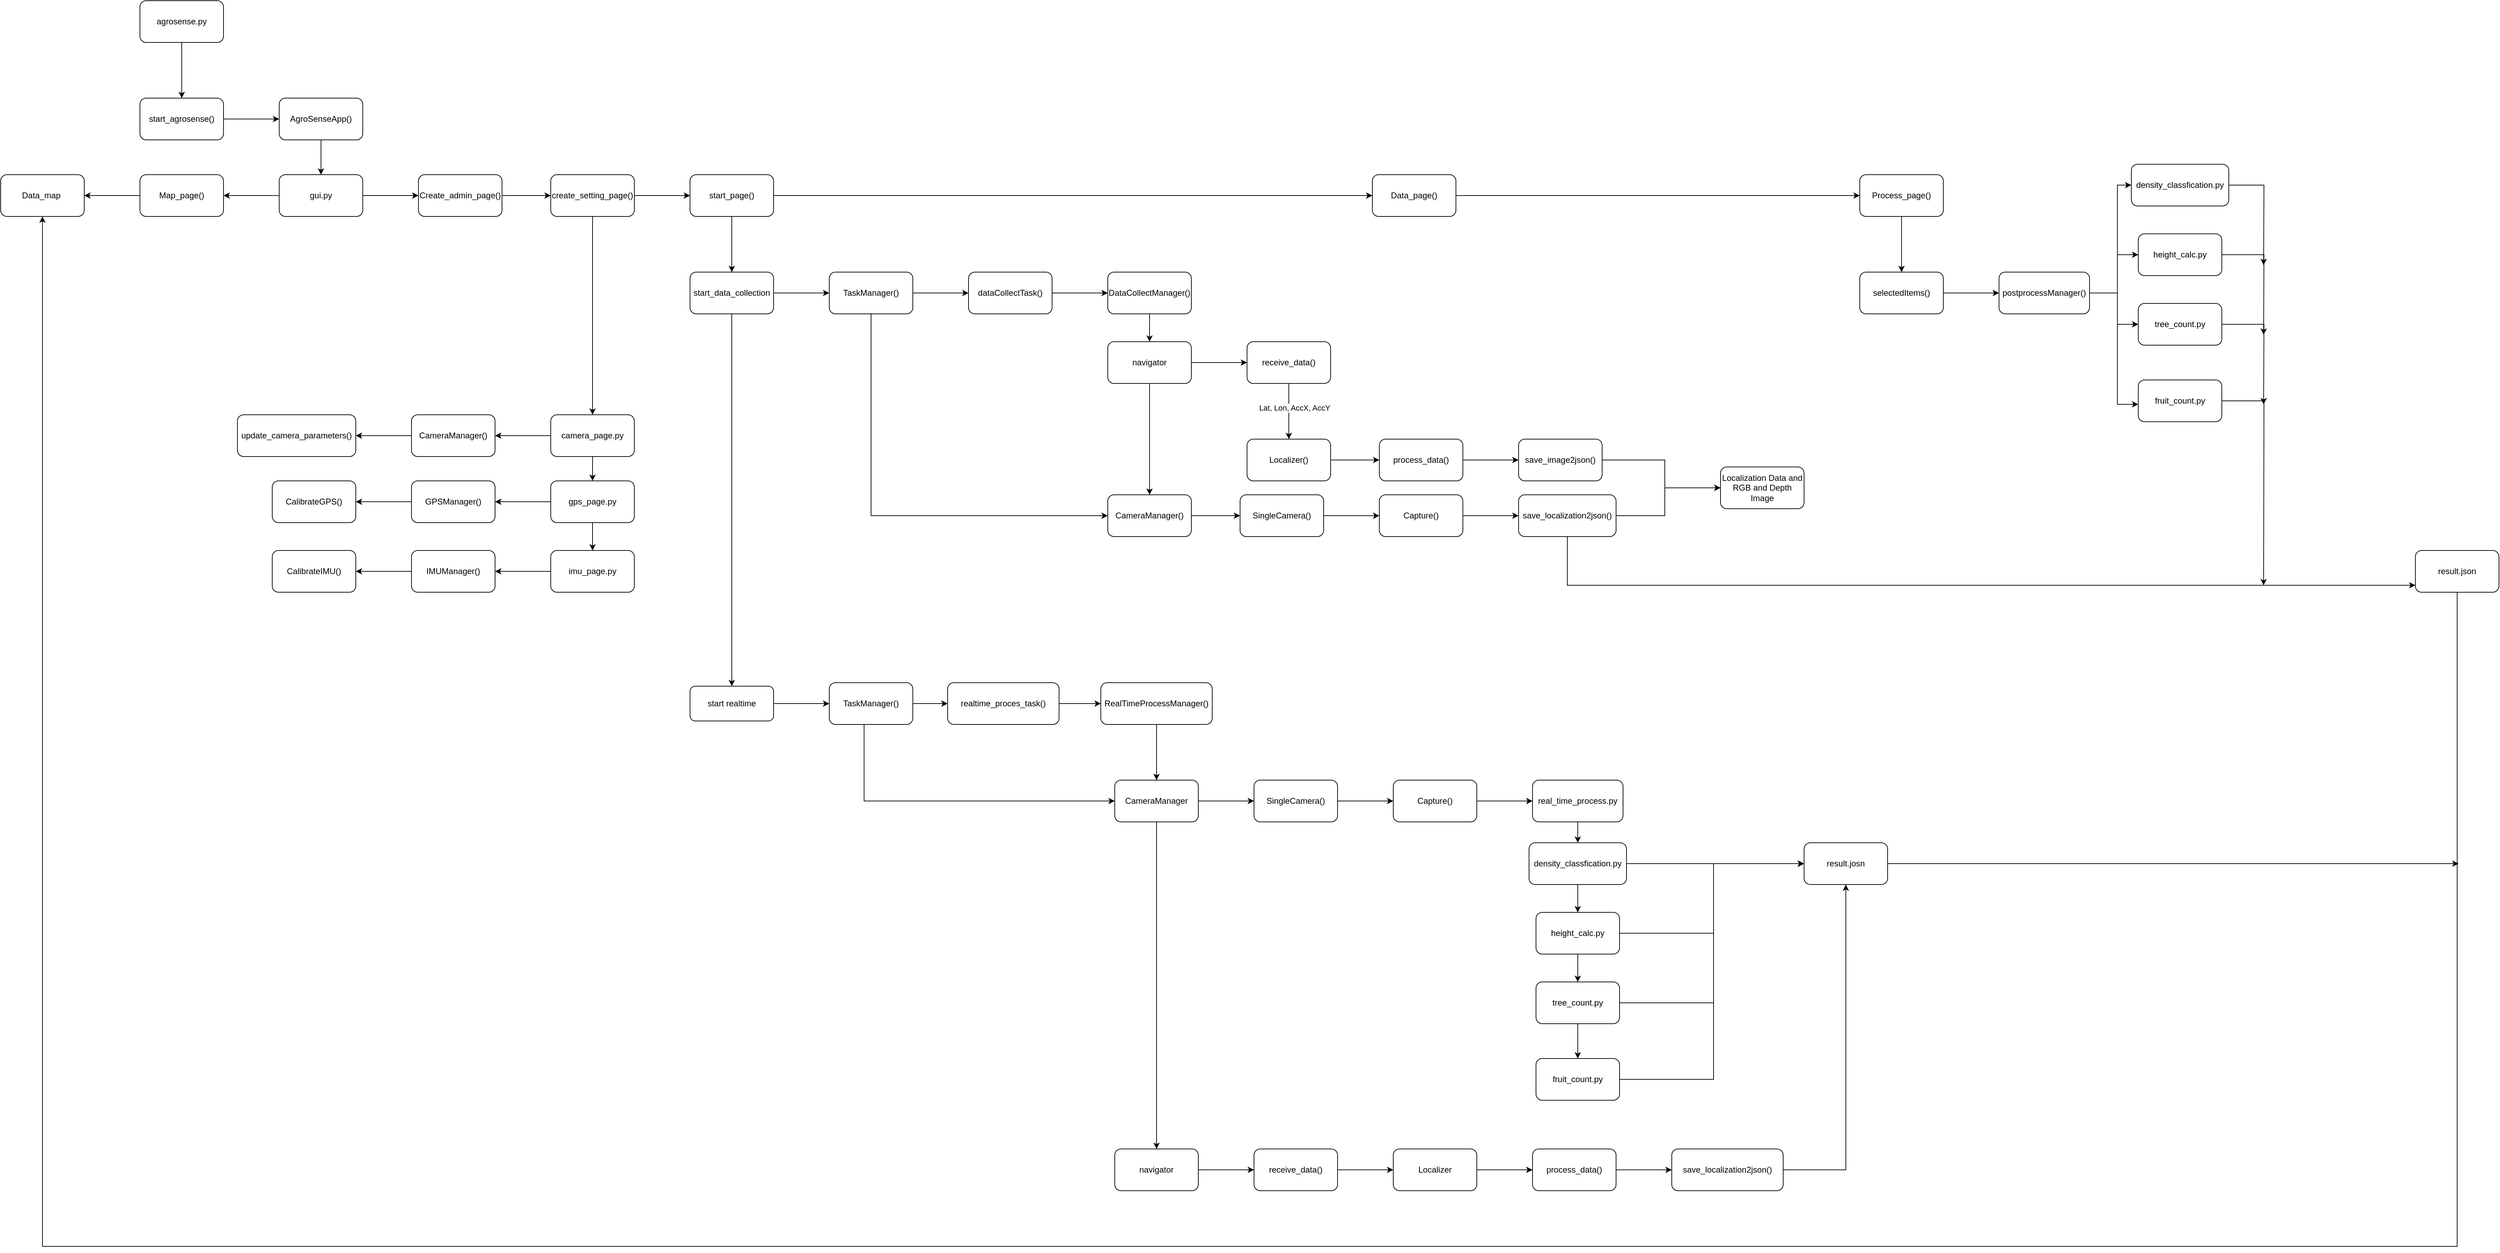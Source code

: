 <mxfile version="26.0.9">
  <diagram name="第 1 页" id="V2Rkwc7TT3Ap5NSmqUto">
    <mxGraphModel dx="3695" dy="1688" grid="1" gridSize="10" guides="1" tooltips="1" connect="1" arrows="1" fold="1" page="1" pageScale="1" pageWidth="827" pageHeight="1169" math="0" shadow="0">
      <root>
        <mxCell id="0" />
        <mxCell id="1" parent="0" />
        <mxCell id="CYccpNRydpla778PoXXB-2" value="" style="edgeStyle=orthogonalEdgeStyle;rounded=0;orthogonalLoop=1;jettySize=auto;html=1;" edge="1" parent="1" source="OBr6ZS3XwOTtYnqcAeLI-1" target="CYccpNRydpla778PoXXB-1">
          <mxGeometry relative="1" as="geometry" />
        </mxCell>
        <mxCell id="OBr6ZS3XwOTtYnqcAeLI-1" value="agrosense.py" style="rounded=1;whiteSpace=wrap;html=1;" parent="1" vertex="1">
          <mxGeometry x="40" y="100" width="120" height="60" as="geometry" />
        </mxCell>
        <mxCell id="CYccpNRydpla778PoXXB-4" value="" style="edgeStyle=orthogonalEdgeStyle;rounded=0;orthogonalLoop=1;jettySize=auto;html=1;" edge="1" parent="1" source="CYccpNRydpla778PoXXB-1" target="CYccpNRydpla778PoXXB-3">
          <mxGeometry relative="1" as="geometry" />
        </mxCell>
        <mxCell id="CYccpNRydpla778PoXXB-1" value="start_agrosense()" style="rounded=1;whiteSpace=wrap;html=1;" vertex="1" parent="1">
          <mxGeometry x="40" y="240" width="120" height="60" as="geometry" />
        </mxCell>
        <mxCell id="CYccpNRydpla778PoXXB-6" value="" style="edgeStyle=orthogonalEdgeStyle;rounded=0;orthogonalLoop=1;jettySize=auto;html=1;" edge="1" parent="1" source="CYccpNRydpla778PoXXB-3" target="CYccpNRydpla778PoXXB-5">
          <mxGeometry relative="1" as="geometry" />
        </mxCell>
        <mxCell id="CYccpNRydpla778PoXXB-3" value="AgroSenseApp()" style="rounded=1;whiteSpace=wrap;html=1;" vertex="1" parent="1">
          <mxGeometry x="240" y="240" width="120" height="60" as="geometry" />
        </mxCell>
        <mxCell id="CYccpNRydpla778PoXXB-8" value="" style="edgeStyle=orthogonalEdgeStyle;rounded=0;orthogonalLoop=1;jettySize=auto;html=1;" edge="1" parent="1" source="CYccpNRydpla778PoXXB-5" target="CYccpNRydpla778PoXXB-7">
          <mxGeometry relative="1" as="geometry" />
        </mxCell>
        <mxCell id="CYccpNRydpla778PoXXB-154" value="" style="edgeStyle=orthogonalEdgeStyle;rounded=0;orthogonalLoop=1;jettySize=auto;html=1;" edge="1" parent="1" source="CYccpNRydpla778PoXXB-5" target="CYccpNRydpla778PoXXB-153">
          <mxGeometry relative="1" as="geometry" />
        </mxCell>
        <mxCell id="CYccpNRydpla778PoXXB-5" value="gui.py" style="whiteSpace=wrap;html=1;rounded=1;" vertex="1" parent="1">
          <mxGeometry x="240" y="350" width="120" height="60" as="geometry" />
        </mxCell>
        <mxCell id="CYccpNRydpla778PoXXB-21" style="edgeStyle=orthogonalEdgeStyle;rounded=0;orthogonalLoop=1;jettySize=auto;html=1;entryX=0;entryY=0.5;entryDx=0;entryDy=0;" edge="1" parent="1" source="CYccpNRydpla778PoXXB-7" target="CYccpNRydpla778PoXXB-11">
          <mxGeometry relative="1" as="geometry" />
        </mxCell>
        <mxCell id="CYccpNRydpla778PoXXB-7" value="Create_admin_page()" style="whiteSpace=wrap;html=1;rounded=1;" vertex="1" parent="1">
          <mxGeometry x="440" y="350" width="120" height="60" as="geometry" />
        </mxCell>
        <mxCell id="CYccpNRydpla778PoXXB-14" value="" style="edgeStyle=orthogonalEdgeStyle;rounded=0;orthogonalLoop=1;jettySize=auto;html=1;" edge="1" parent="1" source="CYccpNRydpla778PoXXB-11" target="CYccpNRydpla778PoXXB-13">
          <mxGeometry relative="1" as="geometry" />
        </mxCell>
        <mxCell id="CYccpNRydpla778PoXXB-20" value="" style="edgeStyle=orthogonalEdgeStyle;rounded=0;orthogonalLoop=1;jettySize=auto;html=1;" edge="1" parent="1" source="CYccpNRydpla778PoXXB-11" target="CYccpNRydpla778PoXXB-19">
          <mxGeometry relative="1" as="geometry" />
        </mxCell>
        <mxCell id="CYccpNRydpla778PoXXB-11" value="create_setting_page()" style="whiteSpace=wrap;html=1;rounded=1;" vertex="1" parent="1">
          <mxGeometry x="630" y="350" width="120" height="60" as="geometry" />
        </mxCell>
        <mxCell id="CYccpNRydpla778PoXXB-16" value="" style="edgeStyle=orthogonalEdgeStyle;rounded=0;orthogonalLoop=1;jettySize=auto;html=1;" edge="1" parent="1" source="CYccpNRydpla778PoXXB-13" target="CYccpNRydpla778PoXXB-15">
          <mxGeometry relative="1" as="geometry" />
        </mxCell>
        <mxCell id="CYccpNRydpla778PoXXB-142" value="" style="edgeStyle=orthogonalEdgeStyle;rounded=0;orthogonalLoop=1;jettySize=auto;html=1;" edge="1" parent="1" source="CYccpNRydpla778PoXXB-13" target="CYccpNRydpla778PoXXB-141">
          <mxGeometry relative="1" as="geometry" />
        </mxCell>
        <mxCell id="CYccpNRydpla778PoXXB-13" value="camera_page.py" style="whiteSpace=wrap;html=1;rounded=1;" vertex="1" parent="1">
          <mxGeometry x="630" y="695" width="120" height="60" as="geometry" />
        </mxCell>
        <mxCell id="CYccpNRydpla778PoXXB-18" value="" style="edgeStyle=orthogonalEdgeStyle;rounded=0;orthogonalLoop=1;jettySize=auto;html=1;" edge="1" parent="1" source="CYccpNRydpla778PoXXB-15" target="CYccpNRydpla778PoXXB-17">
          <mxGeometry relative="1" as="geometry" />
        </mxCell>
        <mxCell id="CYccpNRydpla778PoXXB-146" value="" style="edgeStyle=orthogonalEdgeStyle;rounded=0;orthogonalLoop=1;jettySize=auto;html=1;" edge="1" parent="1" source="CYccpNRydpla778PoXXB-15" target="CYccpNRydpla778PoXXB-145">
          <mxGeometry relative="1" as="geometry" />
        </mxCell>
        <mxCell id="CYccpNRydpla778PoXXB-15" value="gps_page.py" style="whiteSpace=wrap;html=1;rounded=1;" vertex="1" parent="1">
          <mxGeometry x="630" y="790" width="120" height="60" as="geometry" />
        </mxCell>
        <mxCell id="CYccpNRydpla778PoXXB-150" value="" style="edgeStyle=orthogonalEdgeStyle;rounded=0;orthogonalLoop=1;jettySize=auto;html=1;" edge="1" parent="1" source="CYccpNRydpla778PoXXB-17" target="CYccpNRydpla778PoXXB-149">
          <mxGeometry relative="1" as="geometry" />
        </mxCell>
        <mxCell id="CYccpNRydpla778PoXXB-17" value="imu_page.py" style="whiteSpace=wrap;html=1;rounded=1;" vertex="1" parent="1">
          <mxGeometry x="630" y="890" width="120" height="60" as="geometry" />
        </mxCell>
        <mxCell id="CYccpNRydpla778PoXXB-23" value="" style="edgeStyle=orthogonalEdgeStyle;rounded=0;orthogonalLoop=1;jettySize=auto;html=1;" edge="1" parent="1" source="CYccpNRydpla778PoXXB-19" target="CYccpNRydpla778PoXXB-22">
          <mxGeometry relative="1" as="geometry" />
        </mxCell>
        <mxCell id="CYccpNRydpla778PoXXB-109" value="" style="edgeStyle=orthogonalEdgeStyle;rounded=0;orthogonalLoop=1;jettySize=auto;html=1;" edge="1" parent="1" source="CYccpNRydpla778PoXXB-19" target="CYccpNRydpla778PoXXB-108">
          <mxGeometry relative="1" as="geometry" />
        </mxCell>
        <mxCell id="CYccpNRydpla778PoXXB-19" value="start_page()" style="whiteSpace=wrap;html=1;rounded=1;" vertex="1" parent="1">
          <mxGeometry x="830" y="350" width="120" height="60" as="geometry" />
        </mxCell>
        <mxCell id="CYccpNRydpla778PoXXB-25" value="" style="edgeStyle=orthogonalEdgeStyle;rounded=0;orthogonalLoop=1;jettySize=auto;html=1;" edge="1" parent="1" source="CYccpNRydpla778PoXXB-22" target="CYccpNRydpla778PoXXB-24">
          <mxGeometry relative="1" as="geometry" />
        </mxCell>
        <mxCell id="CYccpNRydpla778PoXXB-34" value="" style="edgeStyle=orthogonalEdgeStyle;rounded=0;orthogonalLoop=1;jettySize=auto;html=1;" edge="1" parent="1" source="CYccpNRydpla778PoXXB-22" target="CYccpNRydpla778PoXXB-33">
          <mxGeometry relative="1" as="geometry" />
        </mxCell>
        <mxCell id="CYccpNRydpla778PoXXB-22" value="start_data_collection" style="whiteSpace=wrap;html=1;rounded=1;" vertex="1" parent="1">
          <mxGeometry x="830" y="490" width="120" height="60" as="geometry" />
        </mxCell>
        <mxCell id="CYccpNRydpla778PoXXB-30" style="edgeStyle=orthogonalEdgeStyle;rounded=0;orthogonalLoop=1;jettySize=auto;html=1;" edge="1" parent="1" source="CYccpNRydpla778PoXXB-24" target="CYccpNRydpla778PoXXB-28">
          <mxGeometry relative="1" as="geometry" />
        </mxCell>
        <mxCell id="CYccpNRydpla778PoXXB-55" style="edgeStyle=orthogonalEdgeStyle;rounded=0;orthogonalLoop=1;jettySize=auto;html=1;entryX=0;entryY=0.5;entryDx=0;entryDy=0;" edge="1" parent="1" source="CYccpNRydpla778PoXXB-24" target="CYccpNRydpla778PoXXB-26">
          <mxGeometry relative="1" as="geometry">
            <Array as="points">
              <mxPoint x="1090" y="840" />
            </Array>
          </mxGeometry>
        </mxCell>
        <mxCell id="CYccpNRydpla778PoXXB-24" value="TaskManager()" style="whiteSpace=wrap;html=1;rounded=1;" vertex="1" parent="1">
          <mxGeometry x="1030" y="490" width="120" height="60" as="geometry" />
        </mxCell>
        <mxCell id="CYccpNRydpla778PoXXB-57" value="" style="edgeStyle=orthogonalEdgeStyle;rounded=0;orthogonalLoop=1;jettySize=auto;html=1;" edge="1" parent="1" source="CYccpNRydpla778PoXXB-26" target="CYccpNRydpla778PoXXB-56">
          <mxGeometry relative="1" as="geometry" />
        </mxCell>
        <mxCell id="CYccpNRydpla778PoXXB-26" value="CameraManager()" style="whiteSpace=wrap;html=1;rounded=1;" vertex="1" parent="1">
          <mxGeometry x="1430" y="810" width="120" height="60" as="geometry" />
        </mxCell>
        <mxCell id="CYccpNRydpla778PoXXB-32" value="" style="edgeStyle=orthogonalEdgeStyle;rounded=0;orthogonalLoop=1;jettySize=auto;html=1;" edge="1" parent="1" source="CYccpNRydpla778PoXXB-28" target="CYccpNRydpla778PoXXB-31">
          <mxGeometry relative="1" as="geometry" />
        </mxCell>
        <mxCell id="CYccpNRydpla778PoXXB-28" value="dataCollectTask()" style="whiteSpace=wrap;html=1;rounded=1;" vertex="1" parent="1">
          <mxGeometry x="1230" y="490" width="120" height="60" as="geometry" />
        </mxCell>
        <mxCell id="CYccpNRydpla778PoXXB-44" value="" style="edgeStyle=orthogonalEdgeStyle;rounded=0;orthogonalLoop=1;jettySize=auto;html=1;" edge="1" parent="1" source="CYccpNRydpla778PoXXB-31" target="CYccpNRydpla778PoXXB-43">
          <mxGeometry relative="1" as="geometry" />
        </mxCell>
        <mxCell id="CYccpNRydpla778PoXXB-31" value="DataCollectManager()" style="whiteSpace=wrap;html=1;rounded=1;" vertex="1" parent="1">
          <mxGeometry x="1430" y="490" width="120" height="60" as="geometry" />
        </mxCell>
        <mxCell id="CYccpNRydpla778PoXXB-36" value="" style="edgeStyle=orthogonalEdgeStyle;rounded=0;orthogonalLoop=1;jettySize=auto;html=1;" edge="1" parent="1" source="CYccpNRydpla778PoXXB-33" target="CYccpNRydpla778PoXXB-35">
          <mxGeometry relative="1" as="geometry" />
        </mxCell>
        <mxCell id="CYccpNRydpla778PoXXB-33" value="start realtime" style="whiteSpace=wrap;html=1;rounded=1;" vertex="1" parent="1">
          <mxGeometry x="830" y="1085" width="120" height="50" as="geometry" />
        </mxCell>
        <mxCell id="CYccpNRydpla778PoXXB-38" value="" style="edgeStyle=orthogonalEdgeStyle;rounded=0;orthogonalLoop=1;jettySize=auto;html=1;entryX=0;entryY=0.5;entryDx=0;entryDy=0;" edge="1" parent="1" source="CYccpNRydpla778PoXXB-35" target="CYccpNRydpla778PoXXB-73">
          <mxGeometry relative="1" as="geometry">
            <mxPoint x="1090" y="1220" as="targetPoint" />
            <Array as="points">
              <mxPoint x="1080" y="1250" />
            </Array>
          </mxGeometry>
        </mxCell>
        <mxCell id="CYccpNRydpla778PoXXB-40" value="" style="edgeStyle=orthogonalEdgeStyle;rounded=0;orthogonalLoop=1;jettySize=auto;html=1;" edge="1" parent="1" source="CYccpNRydpla778PoXXB-35" target="CYccpNRydpla778PoXXB-39">
          <mxGeometry relative="1" as="geometry" />
        </mxCell>
        <mxCell id="CYccpNRydpla778PoXXB-35" value="TaskManager()" style="whiteSpace=wrap;html=1;rounded=1;" vertex="1" parent="1">
          <mxGeometry x="1030" y="1080" width="120" height="60" as="geometry" />
        </mxCell>
        <mxCell id="CYccpNRydpla778PoXXB-42" value="" style="edgeStyle=orthogonalEdgeStyle;rounded=0;orthogonalLoop=1;jettySize=auto;html=1;" edge="1" parent="1" source="CYccpNRydpla778PoXXB-39" target="CYccpNRydpla778PoXXB-41">
          <mxGeometry relative="1" as="geometry" />
        </mxCell>
        <mxCell id="CYccpNRydpla778PoXXB-39" value="realtime_proces_task()" style="whiteSpace=wrap;html=1;rounded=1;" vertex="1" parent="1">
          <mxGeometry x="1200" y="1080" width="160" height="60" as="geometry" />
        </mxCell>
        <mxCell id="CYccpNRydpla778PoXXB-74" value="" style="edgeStyle=orthogonalEdgeStyle;rounded=0;orthogonalLoop=1;jettySize=auto;html=1;" edge="1" parent="1" source="CYccpNRydpla778PoXXB-41" target="CYccpNRydpla778PoXXB-73">
          <mxGeometry relative="1" as="geometry" />
        </mxCell>
        <mxCell id="CYccpNRydpla778PoXXB-41" value="RealTimeProcessManager()" style="whiteSpace=wrap;html=1;rounded=1;" vertex="1" parent="1">
          <mxGeometry x="1420" y="1080" width="160" height="60" as="geometry" />
        </mxCell>
        <mxCell id="CYccpNRydpla778PoXXB-46" value="" style="edgeStyle=orthogonalEdgeStyle;rounded=0;orthogonalLoop=1;jettySize=auto;html=1;" edge="1" parent="1" source="CYccpNRydpla778PoXXB-43" target="CYccpNRydpla778PoXXB-45">
          <mxGeometry relative="1" as="geometry" />
        </mxCell>
        <mxCell id="CYccpNRydpla778PoXXB-53" value="" style="edgeStyle=orthogonalEdgeStyle;rounded=0;orthogonalLoop=1;jettySize=auto;html=1;" edge="1" parent="1" source="CYccpNRydpla778PoXXB-43">
          <mxGeometry relative="1" as="geometry">
            <mxPoint x="1490" y="810" as="targetPoint" />
          </mxGeometry>
        </mxCell>
        <mxCell id="CYccpNRydpla778PoXXB-43" value="navigator" style="whiteSpace=wrap;html=1;rounded=1;" vertex="1" parent="1">
          <mxGeometry x="1430" y="590" width="120" height="60" as="geometry" />
        </mxCell>
        <mxCell id="CYccpNRydpla778PoXXB-48" value="" style="edgeStyle=orthogonalEdgeStyle;rounded=0;orthogonalLoop=1;jettySize=auto;html=1;" edge="1" parent="1" source="CYccpNRydpla778PoXXB-45" target="CYccpNRydpla778PoXXB-47">
          <mxGeometry relative="1" as="geometry" />
        </mxCell>
        <mxCell id="CYccpNRydpla778PoXXB-51" value="Lat, Lon, AccX, AccY" style="edgeLabel;html=1;align=center;verticalAlign=middle;resizable=0;points=[];" vertex="1" connectable="0" parent="CYccpNRydpla778PoXXB-48">
          <mxGeometry x="-0.163" y="8" relative="1" as="geometry">
            <mxPoint y="1" as="offset" />
          </mxGeometry>
        </mxCell>
        <mxCell id="CYccpNRydpla778PoXXB-45" value="receive_data()" style="whiteSpace=wrap;html=1;rounded=1;" vertex="1" parent="1">
          <mxGeometry x="1630" y="590" width="120" height="60" as="geometry" />
        </mxCell>
        <mxCell id="CYccpNRydpla778PoXXB-50" value="" style="edgeStyle=orthogonalEdgeStyle;rounded=0;orthogonalLoop=1;jettySize=auto;html=1;" edge="1" parent="1" source="CYccpNRydpla778PoXXB-47" target="CYccpNRydpla778PoXXB-49">
          <mxGeometry relative="1" as="geometry" />
        </mxCell>
        <mxCell id="CYccpNRydpla778PoXXB-47" value="Localizer()" style="whiteSpace=wrap;html=1;rounded=1;" vertex="1" parent="1">
          <mxGeometry x="1630" y="730" width="120" height="60" as="geometry" />
        </mxCell>
        <mxCell id="CYccpNRydpla778PoXXB-68" value="" style="edgeStyle=orthogonalEdgeStyle;rounded=0;orthogonalLoop=1;jettySize=auto;html=1;" edge="1" parent="1" source="CYccpNRydpla778PoXXB-49" target="CYccpNRydpla778PoXXB-67">
          <mxGeometry relative="1" as="geometry" />
        </mxCell>
        <mxCell id="CYccpNRydpla778PoXXB-49" value="process_data()" style="whiteSpace=wrap;html=1;rounded=1;" vertex="1" parent="1">
          <mxGeometry x="1820" y="730" width="120" height="60" as="geometry" />
        </mxCell>
        <mxCell id="CYccpNRydpla778PoXXB-59" value="" style="edgeStyle=orthogonalEdgeStyle;rounded=0;orthogonalLoop=1;jettySize=auto;html=1;" edge="1" parent="1" source="CYccpNRydpla778PoXXB-56" target="CYccpNRydpla778PoXXB-58">
          <mxGeometry relative="1" as="geometry" />
        </mxCell>
        <mxCell id="CYccpNRydpla778PoXXB-56" value="SingleCamera()" style="whiteSpace=wrap;html=1;rounded=1;" vertex="1" parent="1">
          <mxGeometry x="1620" y="810" width="120" height="60" as="geometry" />
        </mxCell>
        <mxCell id="CYccpNRydpla778PoXXB-70" value="" style="edgeStyle=orthogonalEdgeStyle;rounded=0;orthogonalLoop=1;jettySize=auto;html=1;" edge="1" parent="1" source="CYccpNRydpla778PoXXB-58" target="CYccpNRydpla778PoXXB-69">
          <mxGeometry relative="1" as="geometry" />
        </mxCell>
        <mxCell id="CYccpNRydpla778PoXXB-58" value="Capture()" style="whiteSpace=wrap;html=1;rounded=1;" vertex="1" parent="1">
          <mxGeometry x="1820" y="810" width="120" height="60" as="geometry" />
        </mxCell>
        <mxCell id="CYccpNRydpla778PoXXB-60" value="Localization Data and RGB and Depth Image" style="whiteSpace=wrap;html=1;rounded=1;" vertex="1" parent="1">
          <mxGeometry x="2310" y="770" width="120" height="60" as="geometry" />
        </mxCell>
        <mxCell id="CYccpNRydpla778PoXXB-71" style="edgeStyle=orthogonalEdgeStyle;rounded=0;orthogonalLoop=1;jettySize=auto;html=1;" edge="1" parent="1" source="CYccpNRydpla778PoXXB-67" target="CYccpNRydpla778PoXXB-60">
          <mxGeometry relative="1" as="geometry">
            <Array as="points">
              <mxPoint x="2230" y="760" />
              <mxPoint x="2230" y="800" />
            </Array>
          </mxGeometry>
        </mxCell>
        <mxCell id="CYccpNRydpla778PoXXB-67" value="save_image2json()" style="whiteSpace=wrap;html=1;rounded=1;" vertex="1" parent="1">
          <mxGeometry x="2020" y="730" width="120" height="60" as="geometry" />
        </mxCell>
        <mxCell id="CYccpNRydpla778PoXXB-72" style="edgeStyle=orthogonalEdgeStyle;rounded=0;orthogonalLoop=1;jettySize=auto;html=1;entryX=0;entryY=0.5;entryDx=0;entryDy=0;" edge="1" parent="1" source="CYccpNRydpla778PoXXB-69" target="CYccpNRydpla778PoXXB-60">
          <mxGeometry relative="1" as="geometry">
            <Array as="points">
              <mxPoint x="2230" y="840" />
              <mxPoint x="2230" y="800" />
            </Array>
          </mxGeometry>
        </mxCell>
        <mxCell id="CYccpNRydpla778PoXXB-135" value="" style="edgeStyle=orthogonalEdgeStyle;rounded=0;orthogonalLoop=1;jettySize=auto;html=1;" edge="1" parent="1" source="CYccpNRydpla778PoXXB-69" target="CYccpNRydpla778PoXXB-134">
          <mxGeometry relative="1" as="geometry">
            <Array as="points">
              <mxPoint x="2090" y="940" />
            </Array>
          </mxGeometry>
        </mxCell>
        <mxCell id="CYccpNRydpla778PoXXB-69" value="save_localization2json()" style="whiteSpace=wrap;html=1;rounded=1;" vertex="1" parent="1">
          <mxGeometry x="2020" y="810" width="140" height="60" as="geometry" />
        </mxCell>
        <mxCell id="CYccpNRydpla778PoXXB-76" value="" style="edgeStyle=orthogonalEdgeStyle;rounded=0;orthogonalLoop=1;jettySize=auto;html=1;" edge="1" parent="1" source="CYccpNRydpla778PoXXB-73" target="CYccpNRydpla778PoXXB-75">
          <mxGeometry relative="1" as="geometry" />
        </mxCell>
        <mxCell id="CYccpNRydpla778PoXXB-78" value="" style="edgeStyle=orthogonalEdgeStyle;rounded=0;orthogonalLoop=1;jettySize=auto;html=1;" edge="1" parent="1" source="CYccpNRydpla778PoXXB-73" target="CYccpNRydpla778PoXXB-77">
          <mxGeometry relative="1" as="geometry" />
        </mxCell>
        <mxCell id="CYccpNRydpla778PoXXB-73" value="CameraManager" style="whiteSpace=wrap;html=1;rounded=1;" vertex="1" parent="1">
          <mxGeometry x="1440" y="1220" width="120" height="60" as="geometry" />
        </mxCell>
        <mxCell id="CYccpNRydpla778PoXXB-80" value="" style="edgeStyle=orthogonalEdgeStyle;rounded=0;orthogonalLoop=1;jettySize=auto;html=1;" edge="1" parent="1" source="CYccpNRydpla778PoXXB-75" target="CYccpNRydpla778PoXXB-79">
          <mxGeometry relative="1" as="geometry" />
        </mxCell>
        <mxCell id="CYccpNRydpla778PoXXB-75" value="navigator" style="whiteSpace=wrap;html=1;rounded=1;" vertex="1" parent="1">
          <mxGeometry x="1440" y="1750" width="120" height="60" as="geometry" />
        </mxCell>
        <mxCell id="CYccpNRydpla778PoXXB-84" value="" style="edgeStyle=orthogonalEdgeStyle;rounded=0;orthogonalLoop=1;jettySize=auto;html=1;" edge="1" parent="1" source="CYccpNRydpla778PoXXB-77" target="CYccpNRydpla778PoXXB-83">
          <mxGeometry relative="1" as="geometry" />
        </mxCell>
        <mxCell id="CYccpNRydpla778PoXXB-77" value="SingleCamera()" style="whiteSpace=wrap;html=1;rounded=1;" vertex="1" parent="1">
          <mxGeometry x="1640" y="1220" width="120" height="60" as="geometry" />
        </mxCell>
        <mxCell id="CYccpNRydpla778PoXXB-82" value="" style="edgeStyle=orthogonalEdgeStyle;rounded=0;orthogonalLoop=1;jettySize=auto;html=1;" edge="1" parent="1" source="CYccpNRydpla778PoXXB-79" target="CYccpNRydpla778PoXXB-81">
          <mxGeometry relative="1" as="geometry" />
        </mxCell>
        <mxCell id="CYccpNRydpla778PoXXB-79" value="receive_data()" style="whiteSpace=wrap;html=1;rounded=1;" vertex="1" parent="1">
          <mxGeometry x="1640" y="1750" width="120" height="60" as="geometry" />
        </mxCell>
        <mxCell id="CYccpNRydpla778PoXXB-86" value="" style="edgeStyle=orthogonalEdgeStyle;rounded=0;orthogonalLoop=1;jettySize=auto;html=1;" edge="1" parent="1" source="CYccpNRydpla778PoXXB-81" target="CYccpNRydpla778PoXXB-85">
          <mxGeometry relative="1" as="geometry" />
        </mxCell>
        <mxCell id="CYccpNRydpla778PoXXB-81" value="Localizer" style="whiteSpace=wrap;html=1;rounded=1;" vertex="1" parent="1">
          <mxGeometry x="1840" y="1750" width="120" height="60" as="geometry" />
        </mxCell>
        <mxCell id="CYccpNRydpla778PoXXB-97" value="" style="edgeStyle=orthogonalEdgeStyle;rounded=0;orthogonalLoop=1;jettySize=auto;html=1;" edge="1" parent="1" source="CYccpNRydpla778PoXXB-83" target="CYccpNRydpla778PoXXB-96">
          <mxGeometry relative="1" as="geometry" />
        </mxCell>
        <mxCell id="CYccpNRydpla778PoXXB-83" value="Capture()" style="whiteSpace=wrap;html=1;rounded=1;" vertex="1" parent="1">
          <mxGeometry x="1840" y="1220" width="120" height="60" as="geometry" />
        </mxCell>
        <mxCell id="CYccpNRydpla778PoXXB-106" value="" style="edgeStyle=orthogonalEdgeStyle;rounded=0;orthogonalLoop=1;jettySize=auto;html=1;" edge="1" parent="1" source="CYccpNRydpla778PoXXB-85" target="CYccpNRydpla778PoXXB-105">
          <mxGeometry relative="1" as="geometry" />
        </mxCell>
        <mxCell id="CYccpNRydpla778PoXXB-85" value="process_data()" style="whiteSpace=wrap;html=1;rounded=1;" vertex="1" parent="1">
          <mxGeometry x="2040" y="1750" width="120" height="60" as="geometry" />
        </mxCell>
        <mxCell id="CYccpNRydpla778PoXXB-90" value="" style="edgeStyle=orthogonalEdgeStyle;rounded=0;orthogonalLoop=1;jettySize=auto;html=1;" edge="1" parent="1" source="CYccpNRydpla778PoXXB-87" target="CYccpNRydpla778PoXXB-89">
          <mxGeometry relative="1" as="geometry" />
        </mxCell>
        <mxCell id="CYccpNRydpla778PoXXB-101" value="" style="edgeStyle=orthogonalEdgeStyle;rounded=0;orthogonalLoop=1;jettySize=auto;html=1;" edge="1" parent="1" source="CYccpNRydpla778PoXXB-87" target="CYccpNRydpla778PoXXB-100">
          <mxGeometry relative="1" as="geometry" />
        </mxCell>
        <mxCell id="CYccpNRydpla778PoXXB-87" value="density_classfication.py" style="whiteSpace=wrap;html=1;rounded=1;" vertex="1" parent="1">
          <mxGeometry x="2035" y="1310" width="140" height="60" as="geometry" />
        </mxCell>
        <mxCell id="CYccpNRydpla778PoXXB-92" value="" style="edgeStyle=orthogonalEdgeStyle;rounded=0;orthogonalLoop=1;jettySize=auto;html=1;" edge="1" parent="1" source="CYccpNRydpla778PoXXB-89" target="CYccpNRydpla778PoXXB-91">
          <mxGeometry relative="1" as="geometry" />
        </mxCell>
        <mxCell id="CYccpNRydpla778PoXXB-102" style="edgeStyle=orthogonalEdgeStyle;rounded=0;orthogonalLoop=1;jettySize=auto;html=1;entryX=0;entryY=0.5;entryDx=0;entryDy=0;" edge="1" parent="1" source="CYccpNRydpla778PoXXB-89" target="CYccpNRydpla778PoXXB-100">
          <mxGeometry relative="1" as="geometry">
            <Array as="points">
              <mxPoint x="2300" y="1440" />
              <mxPoint x="2300" y="1340" />
            </Array>
          </mxGeometry>
        </mxCell>
        <mxCell id="CYccpNRydpla778PoXXB-89" value="height_calc.py" style="whiteSpace=wrap;html=1;rounded=1;" vertex="1" parent="1">
          <mxGeometry x="2045" y="1410" width="120" height="60" as="geometry" />
        </mxCell>
        <mxCell id="CYccpNRydpla778PoXXB-94" value="" style="edgeStyle=orthogonalEdgeStyle;rounded=0;orthogonalLoop=1;jettySize=auto;html=1;" edge="1" parent="1" source="CYccpNRydpla778PoXXB-91" target="CYccpNRydpla778PoXXB-93">
          <mxGeometry relative="1" as="geometry" />
        </mxCell>
        <mxCell id="CYccpNRydpla778PoXXB-103" style="edgeStyle=orthogonalEdgeStyle;rounded=0;orthogonalLoop=1;jettySize=auto;html=1;" edge="1" parent="1" source="CYccpNRydpla778PoXXB-91">
          <mxGeometry relative="1" as="geometry">
            <mxPoint x="2430" y="1340" as="targetPoint" />
            <Array as="points">
              <mxPoint x="2300" y="1540" />
              <mxPoint x="2300" y="1340" />
            </Array>
          </mxGeometry>
        </mxCell>
        <mxCell id="CYccpNRydpla778PoXXB-91" value="tree_count.py" style="whiteSpace=wrap;html=1;rounded=1;" vertex="1" parent="1">
          <mxGeometry x="2045" y="1510" width="120" height="60" as="geometry" />
        </mxCell>
        <mxCell id="CYccpNRydpla778PoXXB-104" style="edgeStyle=orthogonalEdgeStyle;rounded=0;orthogonalLoop=1;jettySize=auto;html=1;" edge="1" parent="1" source="CYccpNRydpla778PoXXB-93" target="CYccpNRydpla778PoXXB-100">
          <mxGeometry relative="1" as="geometry">
            <Array as="points">
              <mxPoint x="2300" y="1650" />
              <mxPoint x="2300" y="1340" />
            </Array>
          </mxGeometry>
        </mxCell>
        <mxCell id="CYccpNRydpla778PoXXB-93" value="fruit_count.py" style="whiteSpace=wrap;html=1;rounded=1;" vertex="1" parent="1">
          <mxGeometry x="2045" y="1620" width="120" height="60" as="geometry" />
        </mxCell>
        <mxCell id="CYccpNRydpla778PoXXB-98" value="" style="edgeStyle=orthogonalEdgeStyle;rounded=0;orthogonalLoop=1;jettySize=auto;html=1;" edge="1" parent="1" source="CYccpNRydpla778PoXXB-96" target="CYccpNRydpla778PoXXB-87">
          <mxGeometry relative="1" as="geometry" />
        </mxCell>
        <mxCell id="CYccpNRydpla778PoXXB-96" value="real_time_process.py" style="whiteSpace=wrap;html=1;rounded=1;" vertex="1" parent="1">
          <mxGeometry x="2040" y="1220" width="130" height="60" as="geometry" />
        </mxCell>
        <mxCell id="CYccpNRydpla778PoXXB-158" style="edgeStyle=orthogonalEdgeStyle;rounded=0;orthogonalLoop=1;jettySize=auto;html=1;" edge="1" parent="1" source="CYccpNRydpla778PoXXB-100">
          <mxGeometry relative="1" as="geometry">
            <mxPoint x="3370" y="1340" as="targetPoint" />
          </mxGeometry>
        </mxCell>
        <mxCell id="CYccpNRydpla778PoXXB-100" value="result.josn" style="whiteSpace=wrap;html=1;rounded=1;" vertex="1" parent="1">
          <mxGeometry x="2430" y="1310" width="120" height="60" as="geometry" />
        </mxCell>
        <mxCell id="CYccpNRydpla778PoXXB-107" style="edgeStyle=orthogonalEdgeStyle;rounded=0;orthogonalLoop=1;jettySize=auto;html=1;entryX=0.5;entryY=1;entryDx=0;entryDy=0;" edge="1" parent="1" source="CYccpNRydpla778PoXXB-105" target="CYccpNRydpla778PoXXB-100">
          <mxGeometry relative="1" as="geometry" />
        </mxCell>
        <mxCell id="CYccpNRydpla778PoXXB-105" value="save_localization2json()" style="whiteSpace=wrap;html=1;rounded=1;" vertex="1" parent="1">
          <mxGeometry x="2240" y="1750" width="160" height="60" as="geometry" />
        </mxCell>
        <mxCell id="CYccpNRydpla778PoXXB-111" value="" style="edgeStyle=orthogonalEdgeStyle;rounded=0;orthogonalLoop=1;jettySize=auto;html=1;" edge="1" parent="1" source="CYccpNRydpla778PoXXB-108" target="CYccpNRydpla778PoXXB-110">
          <mxGeometry relative="1" as="geometry" />
        </mxCell>
        <mxCell id="CYccpNRydpla778PoXXB-108" value="Data_page()" style="whiteSpace=wrap;html=1;rounded=1;" vertex="1" parent="1">
          <mxGeometry x="1810" y="350" width="120" height="60" as="geometry" />
        </mxCell>
        <mxCell id="CYccpNRydpla778PoXXB-113" value="" style="edgeStyle=orthogonalEdgeStyle;rounded=0;orthogonalLoop=1;jettySize=auto;html=1;" edge="1" parent="1" source="CYccpNRydpla778PoXXB-110" target="CYccpNRydpla778PoXXB-112">
          <mxGeometry relative="1" as="geometry" />
        </mxCell>
        <mxCell id="CYccpNRydpla778PoXXB-110" value="Process_page()" style="whiteSpace=wrap;html=1;rounded=1;" vertex="1" parent="1">
          <mxGeometry x="2510" y="350" width="120" height="60" as="geometry" />
        </mxCell>
        <mxCell id="CYccpNRydpla778PoXXB-127" value="" style="edgeStyle=orthogonalEdgeStyle;rounded=0;orthogonalLoop=1;jettySize=auto;html=1;" edge="1" parent="1" source="CYccpNRydpla778PoXXB-112" target="CYccpNRydpla778PoXXB-126">
          <mxGeometry relative="1" as="geometry" />
        </mxCell>
        <mxCell id="CYccpNRydpla778PoXXB-112" value="selectedItems()" style="whiteSpace=wrap;html=1;rounded=1;" vertex="1" parent="1">
          <mxGeometry x="2510" y="490" width="120" height="60" as="geometry" />
        </mxCell>
        <mxCell id="CYccpNRydpla778PoXXB-140" style="edgeStyle=orthogonalEdgeStyle;rounded=0;orthogonalLoop=1;jettySize=auto;html=1;" edge="1" parent="1" source="CYccpNRydpla778PoXXB-117">
          <mxGeometry relative="1" as="geometry">
            <mxPoint x="3090" y="480.0" as="targetPoint" />
          </mxGeometry>
        </mxCell>
        <mxCell id="CYccpNRydpla778PoXXB-117" value="density_classfication.py" style="whiteSpace=wrap;html=1;rounded=1;" vertex="1" parent="1">
          <mxGeometry x="2900" y="335" width="140" height="60" as="geometry" />
        </mxCell>
        <mxCell id="CYccpNRydpla778PoXXB-139" style="edgeStyle=orthogonalEdgeStyle;rounded=0;orthogonalLoop=1;jettySize=auto;html=1;" edge="1" parent="1" source="CYccpNRydpla778PoXXB-119">
          <mxGeometry relative="1" as="geometry">
            <mxPoint x="3090" y="580.0" as="targetPoint" />
          </mxGeometry>
        </mxCell>
        <mxCell id="CYccpNRydpla778PoXXB-119" value="height_calc.py" style="whiteSpace=wrap;html=1;rounded=1;" vertex="1" parent="1">
          <mxGeometry x="2910" y="435" width="120" height="60" as="geometry" />
        </mxCell>
        <mxCell id="CYccpNRydpla778PoXXB-138" style="edgeStyle=orthogonalEdgeStyle;rounded=0;orthogonalLoop=1;jettySize=auto;html=1;" edge="1" parent="1" source="CYccpNRydpla778PoXXB-121">
          <mxGeometry relative="1" as="geometry">
            <mxPoint x="3090" y="680.0" as="targetPoint" />
          </mxGeometry>
        </mxCell>
        <mxCell id="CYccpNRydpla778PoXXB-121" value="tree_count.py" style="whiteSpace=wrap;html=1;rounded=1;" vertex="1" parent="1">
          <mxGeometry x="2910" y="535" width="120" height="60" as="geometry" />
        </mxCell>
        <mxCell id="CYccpNRydpla778PoXXB-137" style="edgeStyle=orthogonalEdgeStyle;rounded=0;orthogonalLoop=1;jettySize=auto;html=1;" edge="1" parent="1" source="CYccpNRydpla778PoXXB-122">
          <mxGeometry relative="1" as="geometry">
            <mxPoint x="3090" y="940" as="targetPoint" />
          </mxGeometry>
        </mxCell>
        <mxCell id="CYccpNRydpla778PoXXB-122" value="fruit_count.py" style="whiteSpace=wrap;html=1;rounded=1;" vertex="1" parent="1">
          <mxGeometry x="2910" y="645" width="120" height="60" as="geometry" />
        </mxCell>
        <mxCell id="CYccpNRydpla778PoXXB-128" style="edgeStyle=orthogonalEdgeStyle;rounded=0;orthogonalLoop=1;jettySize=auto;html=1;entryX=0;entryY=0.5;entryDx=0;entryDy=0;" edge="1" parent="1" source="CYccpNRydpla778PoXXB-126" target="CYccpNRydpla778PoXXB-117">
          <mxGeometry relative="1" as="geometry">
            <Array as="points">
              <mxPoint x="2880" y="520" />
              <mxPoint x="2880" y="365" />
            </Array>
          </mxGeometry>
        </mxCell>
        <mxCell id="CYccpNRydpla778PoXXB-129" style="edgeStyle=orthogonalEdgeStyle;rounded=0;orthogonalLoop=1;jettySize=auto;html=1;" edge="1" parent="1" source="CYccpNRydpla778PoXXB-126" target="CYccpNRydpla778PoXXB-119">
          <mxGeometry relative="1" as="geometry">
            <Array as="points">
              <mxPoint x="2880" y="520" />
              <mxPoint x="2880" y="465" />
            </Array>
          </mxGeometry>
        </mxCell>
        <mxCell id="CYccpNRydpla778PoXXB-130" style="edgeStyle=orthogonalEdgeStyle;rounded=0;orthogonalLoop=1;jettySize=auto;html=1;" edge="1" parent="1" source="CYccpNRydpla778PoXXB-126" target="CYccpNRydpla778PoXXB-121">
          <mxGeometry relative="1" as="geometry">
            <Array as="points">
              <mxPoint x="2880" y="520" />
              <mxPoint x="2880" y="565" />
            </Array>
          </mxGeometry>
        </mxCell>
        <mxCell id="CYccpNRydpla778PoXXB-126" value="postprocessManager()" style="whiteSpace=wrap;html=1;rounded=1;" vertex="1" parent="1">
          <mxGeometry x="2710" y="490" width="130" height="60" as="geometry" />
        </mxCell>
        <mxCell id="CYccpNRydpla778PoXXB-133" style="edgeStyle=orthogonalEdgeStyle;rounded=0;orthogonalLoop=1;jettySize=auto;html=1;entryX=0;entryY=0.583;entryDx=0;entryDy=0;entryPerimeter=0;" edge="1" parent="1" source="CYccpNRydpla778PoXXB-126" target="CYccpNRydpla778PoXXB-122">
          <mxGeometry relative="1" as="geometry">
            <Array as="points">
              <mxPoint x="2880" y="520" />
              <mxPoint x="2880" y="680" />
            </Array>
          </mxGeometry>
        </mxCell>
        <mxCell id="CYccpNRydpla778PoXXB-157" style="edgeStyle=orthogonalEdgeStyle;rounded=0;orthogonalLoop=1;jettySize=auto;html=1;entryX=0.5;entryY=1;entryDx=0;entryDy=0;" edge="1" parent="1" source="CYccpNRydpla778PoXXB-134" target="CYccpNRydpla778PoXXB-155">
          <mxGeometry relative="1" as="geometry">
            <Array as="points">
              <mxPoint x="3368" y="1890" />
              <mxPoint x="-100" y="1890" />
            </Array>
          </mxGeometry>
        </mxCell>
        <mxCell id="CYccpNRydpla778PoXXB-134" value="result.json" style="whiteSpace=wrap;html=1;rounded=1;" vertex="1" parent="1">
          <mxGeometry x="3308" y="890" width="120" height="60" as="geometry" />
        </mxCell>
        <mxCell id="CYccpNRydpla778PoXXB-144" value="" style="edgeStyle=orthogonalEdgeStyle;rounded=0;orthogonalLoop=1;jettySize=auto;html=1;" edge="1" parent="1" source="CYccpNRydpla778PoXXB-141" target="CYccpNRydpla778PoXXB-143">
          <mxGeometry relative="1" as="geometry" />
        </mxCell>
        <mxCell id="CYccpNRydpla778PoXXB-141" value="CameraManager()" style="whiteSpace=wrap;html=1;rounded=1;" vertex="1" parent="1">
          <mxGeometry x="430" y="695" width="120" height="60" as="geometry" />
        </mxCell>
        <mxCell id="CYccpNRydpla778PoXXB-143" value="update_camera_parameters()" style="whiteSpace=wrap;html=1;rounded=1;" vertex="1" parent="1">
          <mxGeometry x="180" y="695" width="170" height="60" as="geometry" />
        </mxCell>
        <mxCell id="CYccpNRydpla778PoXXB-148" value="" style="edgeStyle=orthogonalEdgeStyle;rounded=0;orthogonalLoop=1;jettySize=auto;html=1;" edge="1" parent="1" source="CYccpNRydpla778PoXXB-145" target="CYccpNRydpla778PoXXB-147">
          <mxGeometry relative="1" as="geometry" />
        </mxCell>
        <mxCell id="CYccpNRydpla778PoXXB-145" value="GPSManager()" style="whiteSpace=wrap;html=1;rounded=1;" vertex="1" parent="1">
          <mxGeometry x="430" y="790" width="120" height="60" as="geometry" />
        </mxCell>
        <mxCell id="CYccpNRydpla778PoXXB-147" value="CalibrateGPS()" style="whiteSpace=wrap;html=1;rounded=1;" vertex="1" parent="1">
          <mxGeometry x="230" y="790" width="120" height="60" as="geometry" />
        </mxCell>
        <mxCell id="CYccpNRydpla778PoXXB-152" value="" style="edgeStyle=orthogonalEdgeStyle;rounded=0;orthogonalLoop=1;jettySize=auto;html=1;" edge="1" parent="1" source="CYccpNRydpla778PoXXB-149" target="CYccpNRydpla778PoXXB-151">
          <mxGeometry relative="1" as="geometry" />
        </mxCell>
        <mxCell id="CYccpNRydpla778PoXXB-149" value="IMUManager()" style="whiteSpace=wrap;html=1;rounded=1;" vertex="1" parent="1">
          <mxGeometry x="430" y="890" width="120" height="60" as="geometry" />
        </mxCell>
        <mxCell id="CYccpNRydpla778PoXXB-151" value="CalibrateIMU()" style="whiteSpace=wrap;html=1;rounded=1;" vertex="1" parent="1">
          <mxGeometry x="230" y="890" width="120" height="60" as="geometry" />
        </mxCell>
        <mxCell id="CYccpNRydpla778PoXXB-156" value="" style="edgeStyle=orthogonalEdgeStyle;rounded=0;orthogonalLoop=1;jettySize=auto;html=1;" edge="1" parent="1" source="CYccpNRydpla778PoXXB-153" target="CYccpNRydpla778PoXXB-155">
          <mxGeometry relative="1" as="geometry" />
        </mxCell>
        <mxCell id="CYccpNRydpla778PoXXB-153" value="Map_page()" style="whiteSpace=wrap;html=1;rounded=1;" vertex="1" parent="1">
          <mxGeometry x="40" y="350" width="120" height="60" as="geometry" />
        </mxCell>
        <mxCell id="CYccpNRydpla778PoXXB-155" value="Data_map&amp;nbsp;" style="whiteSpace=wrap;html=1;rounded=1;" vertex="1" parent="1">
          <mxGeometry x="-160" y="350" width="120" height="60" as="geometry" />
        </mxCell>
      </root>
    </mxGraphModel>
  </diagram>
</mxfile>
